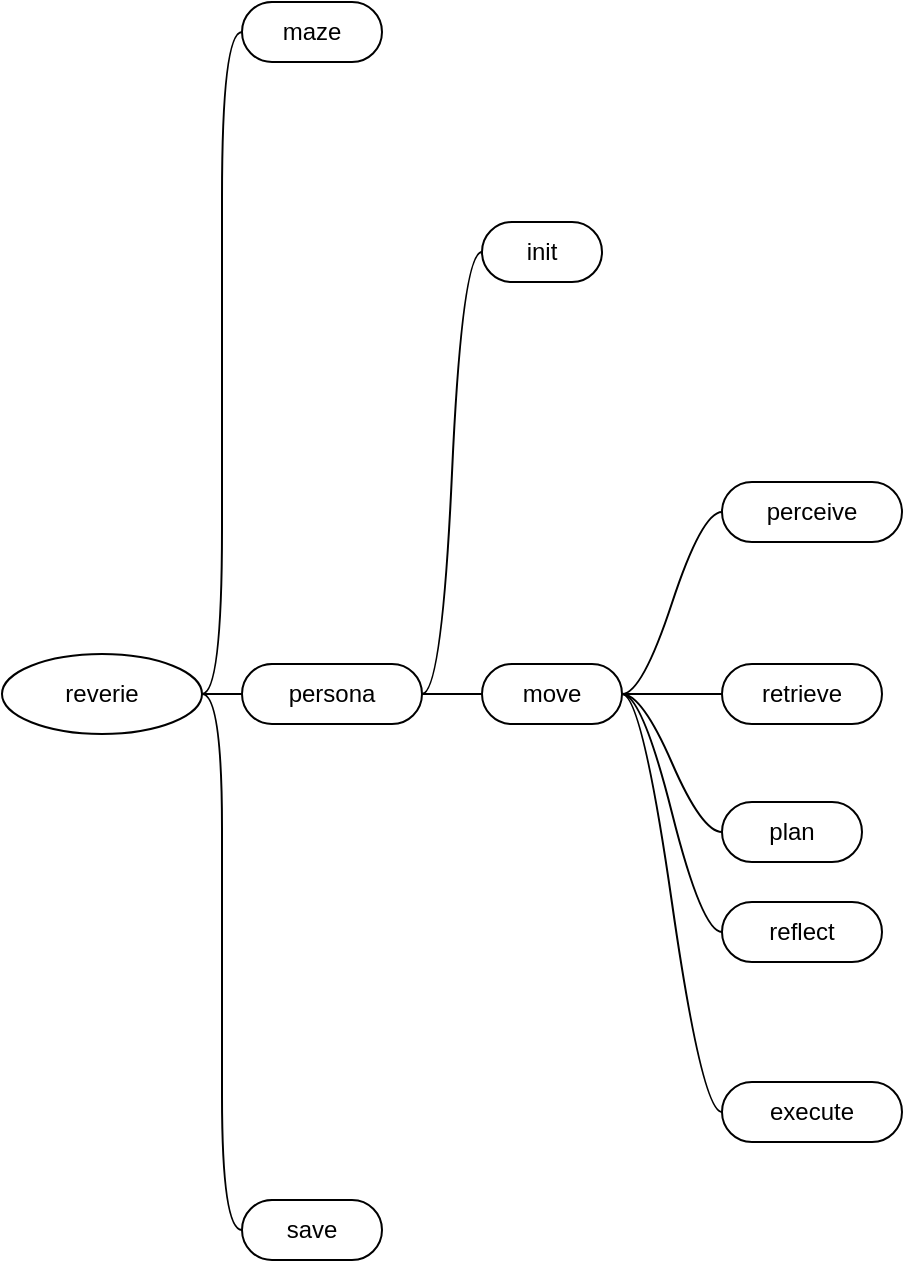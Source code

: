 <mxfile version="24.6.4" type="github" pages="3">
  <diagram name="reverie" id="s_nkpmsKXtiOrl09fuT8">
    <mxGraphModel dx="1412" dy="737" grid="1" gridSize="10" guides="1" tooltips="1" connect="1" arrows="1" fold="1" page="1" pageScale="1" pageWidth="850" pageHeight="1100" math="0" shadow="0">
      <root>
        <mxCell id="0" />
        <mxCell id="1" parent="0" />
        <mxCell id="eG-PNalup7SC8HZ_1Mb5-1" value="reverie" style="ellipse;whiteSpace=wrap;html=1;align=center;newEdgeStyle={&quot;edgeStyle&quot;:&quot;entityRelationEdgeStyle&quot;,&quot;startArrow&quot;:&quot;none&quot;,&quot;endArrow&quot;:&quot;none&quot;,&quot;segment&quot;:10,&quot;curved&quot;:1,&quot;sourcePerimeterSpacing&quot;:0,&quot;targetPerimeterSpacing&quot;:0};treeFolding=1;treeMoving=1;" parent="1" vertex="1">
          <mxGeometry x="37" y="451" width="100" height="40" as="geometry" />
        </mxCell>
        <mxCell id="eG-PNalup7SC8HZ_1Mb5-4" value="maze" style="whiteSpace=wrap;html=1;rounded=1;arcSize=50;align=center;verticalAlign=middle;strokeWidth=1;autosize=1;spacing=4;treeFolding=1;treeMoving=1;newEdgeStyle={&quot;edgeStyle&quot;:&quot;entityRelationEdgeStyle&quot;,&quot;startArrow&quot;:&quot;none&quot;,&quot;endArrow&quot;:&quot;none&quot;,&quot;segment&quot;:10,&quot;curved&quot;:1,&quot;sourcePerimeterSpacing&quot;:0,&quot;targetPerimeterSpacing&quot;:0};" parent="1" vertex="1" collapsed="1">
          <mxGeometry x="157" y="125" width="70" height="30" as="geometry" />
        </mxCell>
        <mxCell id="eG-PNalup7SC8HZ_1Mb5-5" value="" style="edgeStyle=entityRelationEdgeStyle;startArrow=none;endArrow=none;segment=10;curved=1;sourcePerimeterSpacing=0;targetPerimeterSpacing=0;rounded=0;exitX=1;exitY=0.5;exitDx=0;exitDy=0;" parent="1" source="eG-PNalup7SC8HZ_1Mb5-1" target="eG-PNalup7SC8HZ_1Mb5-4" edge="1">
          <mxGeometry relative="1" as="geometry">
            <mxPoint x="167" y="408" as="sourcePoint" />
          </mxGeometry>
        </mxCell>
        <mxCell id="eG-PNalup7SC8HZ_1Mb5-6" value="persona" style="whiteSpace=wrap;html=1;rounded=1;arcSize=50;align=center;verticalAlign=middle;strokeWidth=1;autosize=1;spacing=4;treeFolding=1;treeMoving=1;newEdgeStyle={&quot;edgeStyle&quot;:&quot;entityRelationEdgeStyle&quot;,&quot;startArrow&quot;:&quot;none&quot;,&quot;endArrow&quot;:&quot;none&quot;,&quot;segment&quot;:10,&quot;curved&quot;:1,&quot;sourcePerimeterSpacing&quot;:0,&quot;targetPerimeterSpacing&quot;:0};" parent="1" vertex="1">
          <mxGeometry x="157" y="456" width="90" height="30" as="geometry" />
        </mxCell>
        <mxCell id="eG-PNalup7SC8HZ_1Mb5-7" value="" style="edgeStyle=entityRelationEdgeStyle;startArrow=none;endArrow=none;segment=10;curved=1;sourcePerimeterSpacing=0;targetPerimeterSpacing=0;rounded=0;exitX=1;exitY=0.5;exitDx=0;exitDy=0;" parent="1" source="eG-PNalup7SC8HZ_1Mb5-1" target="eG-PNalup7SC8HZ_1Mb5-6" edge="1">
          <mxGeometry relative="1" as="geometry">
            <mxPoint x="127" y="496" as="sourcePoint" />
          </mxGeometry>
        </mxCell>
        <mxCell id="eG-PNalup7SC8HZ_1Mb5-8" value="init" style="whiteSpace=wrap;html=1;rounded=1;arcSize=50;align=center;verticalAlign=middle;strokeWidth=1;autosize=1;spacing=4;treeFolding=1;treeMoving=1;newEdgeStyle={&quot;edgeStyle&quot;:&quot;entityRelationEdgeStyle&quot;,&quot;startArrow&quot;:&quot;none&quot;,&quot;endArrow&quot;:&quot;none&quot;,&quot;segment&quot;:10,&quot;curved&quot;:1,&quot;sourcePerimeterSpacing&quot;:0,&quot;targetPerimeterSpacing&quot;:0};" parent="1" vertex="1" collapsed="1">
          <mxGeometry x="277" y="235" width="60" height="30" as="geometry" />
        </mxCell>
        <mxCell id="eG-PNalup7SC8HZ_1Mb5-9" value="" style="edgeStyle=entityRelationEdgeStyle;startArrow=none;endArrow=none;segment=10;curved=1;sourcePerimeterSpacing=0;targetPerimeterSpacing=0;rounded=0;exitX=1;exitY=0.5;exitDx=0;exitDy=0;" parent="1" source="eG-PNalup7SC8HZ_1Mb5-6" target="eG-PNalup7SC8HZ_1Mb5-8" edge="1">
          <mxGeometry relative="1" as="geometry">
            <mxPoint x="307" y="438" as="sourcePoint" />
          </mxGeometry>
        </mxCell>
        <mxCell id="eG-PNalup7SC8HZ_1Mb5-10" value="move" style="whiteSpace=wrap;html=1;rounded=1;arcSize=50;align=center;verticalAlign=middle;strokeWidth=1;autosize=1;spacing=4;treeFolding=1;treeMoving=1;newEdgeStyle={&quot;edgeStyle&quot;:&quot;entityRelationEdgeStyle&quot;,&quot;startArrow&quot;:&quot;none&quot;,&quot;endArrow&quot;:&quot;none&quot;,&quot;segment&quot;:10,&quot;curved&quot;:1,&quot;sourcePerimeterSpacing&quot;:0,&quot;targetPerimeterSpacing&quot;:0};" parent="1" vertex="1">
          <mxGeometry x="277" y="456" width="70" height="30" as="geometry" />
        </mxCell>
        <mxCell id="eG-PNalup7SC8HZ_1Mb5-11" value="" style="edgeStyle=entityRelationEdgeStyle;startArrow=none;endArrow=none;segment=10;curved=1;sourcePerimeterSpacing=0;targetPerimeterSpacing=0;rounded=0;exitX=1;exitY=0.5;exitDx=0;exitDy=0;" parent="1" source="eG-PNalup7SC8HZ_1Mb5-6" target="eG-PNalup7SC8HZ_1Mb5-10" edge="1">
          <mxGeometry relative="1" as="geometry">
            <mxPoint x="377" y="538" as="sourcePoint" />
          </mxGeometry>
        </mxCell>
        <mxCell id="eG-PNalup7SC8HZ_1Mb5-12" value="save" style="whiteSpace=wrap;html=1;rounded=1;arcSize=50;align=center;verticalAlign=middle;strokeWidth=1;autosize=1;spacing=4;treeFolding=1;treeMoving=1;newEdgeStyle={&quot;edgeStyle&quot;:&quot;entityRelationEdgeStyle&quot;,&quot;startArrow&quot;:&quot;none&quot;,&quot;endArrow&quot;:&quot;none&quot;,&quot;segment&quot;:10,&quot;curved&quot;:1,&quot;sourcePerimeterSpacing&quot;:0,&quot;targetPerimeterSpacing&quot;:0};" parent="1" vertex="1" collapsed="1">
          <mxGeometry x="157" y="724" width="70" height="30" as="geometry" />
        </mxCell>
        <mxCell id="eG-PNalup7SC8HZ_1Mb5-13" value="" style="edgeStyle=entityRelationEdgeStyle;startArrow=none;endArrow=none;segment=10;curved=1;sourcePerimeterSpacing=0;targetPerimeterSpacing=0;rounded=0;exitX=1;exitY=0.5;exitDx=0;exitDy=0;" parent="1" source="eG-PNalup7SC8HZ_1Mb5-1" target="eG-PNalup7SC8HZ_1Mb5-12" edge="1">
          <mxGeometry relative="1" as="geometry">
            <mxPoint x="257" y="471" as="sourcePoint" />
            <Array as="points">
              <mxPoint x="277" y="496" />
            </Array>
          </mxGeometry>
        </mxCell>
        <mxCell id="eG-PNalup7SC8HZ_1Mb5-14" value="perceive" style="whiteSpace=wrap;html=1;rounded=1;arcSize=50;align=center;verticalAlign=middle;strokeWidth=1;autosize=1;spacing=4;treeFolding=1;treeMoving=1;newEdgeStyle={&quot;edgeStyle&quot;:&quot;entityRelationEdgeStyle&quot;,&quot;startArrow&quot;:&quot;none&quot;,&quot;endArrow&quot;:&quot;none&quot;,&quot;segment&quot;:10,&quot;curved&quot;:1,&quot;sourcePerimeterSpacing&quot;:0,&quot;targetPerimeterSpacing&quot;:0};" parent="1" vertex="1">
          <mxGeometry x="397" y="365" width="90" height="30" as="geometry" />
        </mxCell>
        <mxCell id="eG-PNalup7SC8HZ_1Mb5-15" value="" style="edgeStyle=entityRelationEdgeStyle;startArrow=none;endArrow=none;segment=10;curved=1;sourcePerimeterSpacing=0;targetPerimeterSpacing=0;rounded=0;exitX=1;exitY=0.5;exitDx=0;exitDy=0;" parent="1" source="eG-PNalup7SC8HZ_1Mb5-10" target="eG-PNalup7SC8HZ_1Mb5-14" edge="1">
          <mxGeometry relative="1" as="geometry">
            <mxPoint x="437" y="456" as="sourcePoint" />
          </mxGeometry>
        </mxCell>
        <mxCell id="eG-PNalup7SC8HZ_1Mb5-16" value="retrieve" style="whiteSpace=wrap;html=1;rounded=1;arcSize=50;align=center;verticalAlign=middle;strokeWidth=1;autosize=1;spacing=4;treeFolding=1;treeMoving=1;newEdgeStyle={&quot;edgeStyle&quot;:&quot;entityRelationEdgeStyle&quot;,&quot;startArrow&quot;:&quot;none&quot;,&quot;endArrow&quot;:&quot;none&quot;,&quot;segment&quot;:10,&quot;curved&quot;:1,&quot;sourcePerimeterSpacing&quot;:0,&quot;targetPerimeterSpacing&quot;:0};" parent="1" vertex="1">
          <mxGeometry x="397" y="456" width="80" height="30" as="geometry" />
        </mxCell>
        <mxCell id="eG-PNalup7SC8HZ_1Mb5-17" value="" style="edgeStyle=entityRelationEdgeStyle;startArrow=none;endArrow=none;segment=10;curved=1;sourcePerimeterSpacing=0;targetPerimeterSpacing=0;rounded=0;exitX=1;exitY=0.5;exitDx=0;exitDy=0;" parent="1" source="eG-PNalup7SC8HZ_1Mb5-10" target="eG-PNalup7SC8HZ_1Mb5-16" edge="1">
          <mxGeometry relative="1" as="geometry">
            <mxPoint x="457" y="488" as="sourcePoint" />
          </mxGeometry>
        </mxCell>
        <mxCell id="eG-PNalup7SC8HZ_1Mb5-18" value="plan" style="whiteSpace=wrap;html=1;rounded=1;arcSize=50;align=center;verticalAlign=middle;strokeWidth=1;autosize=1;spacing=4;treeFolding=1;treeMoving=1;newEdgeStyle={&quot;edgeStyle&quot;:&quot;entityRelationEdgeStyle&quot;,&quot;startArrow&quot;:&quot;none&quot;,&quot;endArrow&quot;:&quot;none&quot;,&quot;segment&quot;:10,&quot;curved&quot;:1,&quot;sourcePerimeterSpacing&quot;:0,&quot;targetPerimeterSpacing&quot;:0};" parent="1" vertex="1">
          <mxGeometry x="397" y="525" width="70" height="30" as="geometry" />
        </mxCell>
        <mxCell id="eG-PNalup7SC8HZ_1Mb5-19" value="" style="edgeStyle=entityRelationEdgeStyle;startArrow=none;endArrow=none;segment=10;curved=1;sourcePerimeterSpacing=0;targetPerimeterSpacing=0;rounded=0;exitX=1;exitY=0.5;exitDx=0;exitDy=0;" parent="1" source="eG-PNalup7SC8HZ_1Mb5-10" target="eG-PNalup7SC8HZ_1Mb5-18" edge="1">
          <mxGeometry relative="1" as="geometry">
            <mxPoint x="417" y="528" as="sourcePoint" />
          </mxGeometry>
        </mxCell>
        <mxCell id="eG-PNalup7SC8HZ_1Mb5-20" value="execute" style="whiteSpace=wrap;html=1;rounded=1;arcSize=50;align=center;verticalAlign=middle;strokeWidth=1;autosize=1;spacing=4;treeFolding=1;treeMoving=1;newEdgeStyle={&quot;edgeStyle&quot;:&quot;entityRelationEdgeStyle&quot;,&quot;startArrow&quot;:&quot;none&quot;,&quot;endArrow&quot;:&quot;none&quot;,&quot;segment&quot;:10,&quot;curved&quot;:1,&quot;sourcePerimeterSpacing&quot;:0,&quot;targetPerimeterSpacing&quot;:0};" parent="1" vertex="1">
          <mxGeometry x="397" y="665" width="90" height="30" as="geometry" />
        </mxCell>
        <mxCell id="eG-PNalup7SC8HZ_1Mb5-21" value="" style="edgeStyle=entityRelationEdgeStyle;startArrow=none;endArrow=none;segment=10;curved=1;sourcePerimeterSpacing=0;targetPerimeterSpacing=0;rounded=0;exitX=1;exitY=0.5;exitDx=0;exitDy=0;" parent="1" source="eG-PNalup7SC8HZ_1Mb5-10" target="eG-PNalup7SC8HZ_1Mb5-20" edge="1">
          <mxGeometry relative="1" as="geometry">
            <mxPoint x="402" y="588" as="sourcePoint" />
          </mxGeometry>
        </mxCell>
        <mxCell id="eG-PNalup7SC8HZ_1Mb5-22" value="reflect" style="whiteSpace=wrap;html=1;rounded=1;arcSize=50;align=center;verticalAlign=middle;strokeWidth=1;autosize=1;spacing=4;treeFolding=1;treeMoving=1;newEdgeStyle={&quot;edgeStyle&quot;:&quot;entityRelationEdgeStyle&quot;,&quot;startArrow&quot;:&quot;none&quot;,&quot;endArrow&quot;:&quot;none&quot;,&quot;segment&quot;:10,&quot;curved&quot;:1,&quot;sourcePerimeterSpacing&quot;:0,&quot;targetPerimeterSpacing&quot;:0};" parent="1" vertex="1">
          <mxGeometry x="397" y="575" width="80" height="30" as="geometry" />
        </mxCell>
        <mxCell id="eG-PNalup7SC8HZ_1Mb5-23" value="" style="edgeStyle=entityRelationEdgeStyle;startArrow=none;endArrow=none;segment=10;curved=1;sourcePerimeterSpacing=0;targetPerimeterSpacing=0;rounded=0;" parent="1" source="eG-PNalup7SC8HZ_1Mb5-10" target="eG-PNalup7SC8HZ_1Mb5-22" edge="1">
          <mxGeometry relative="1" as="geometry">
            <mxPoint x="422" y="568" as="sourcePoint" />
          </mxGeometry>
        </mxCell>
        <mxCell id="eG-PNalup7SC8HZ_1Mb5-25" value="spatial_memory" style="whiteSpace=wrap;html=1;rounded=1;arcSize=50;align=center;verticalAlign=middle;strokeWidth=1;autosize=1;spacing=4;treeFolding=1;treeMoving=1;newEdgeStyle={&quot;edgeStyle&quot;:&quot;entityRelationEdgeStyle&quot;,&quot;startArrow&quot;:&quot;none&quot;,&quot;endArrow&quot;:&quot;none&quot;,&quot;segment&quot;:10,&quot;curved&quot;:1,&quot;sourcePerimeterSpacing&quot;:0,&quot;targetPerimeterSpacing&quot;:0};" parent="1" vertex="1" visible="0">
          <mxGeometry x="398" y="175" width="130" height="30" as="geometry" />
        </mxCell>
        <mxCell id="eG-PNalup7SC8HZ_1Mb5-26" value="" style="edgeStyle=entityRelationEdgeStyle;startArrow=none;endArrow=none;segment=10;curved=1;sourcePerimeterSpacing=0;targetPerimeterSpacing=0;rounded=0;exitX=1;exitY=0.25;exitDx=0;exitDy=0;" parent="1" source="eG-PNalup7SC8HZ_1Mb5-8" target="eG-PNalup7SC8HZ_1Mb5-25" edge="1" visible="0">
          <mxGeometry relative="1" as="geometry">
            <mxPoint x="367" y="216" as="sourcePoint" />
          </mxGeometry>
        </mxCell>
        <mxCell id="eG-PNalup7SC8HZ_1Mb5-27" value="associative_memory [long term]" style="whiteSpace=wrap;html=1;rounded=1;arcSize=50;align=center;verticalAlign=middle;strokeWidth=1;autosize=1;spacing=4;treeFolding=1;treeMoving=1;newEdgeStyle={&quot;edgeStyle&quot;:&quot;entityRelationEdgeStyle&quot;,&quot;startArrow&quot;:&quot;none&quot;,&quot;endArrow&quot;:&quot;none&quot;,&quot;segment&quot;:10,&quot;curved&quot;:1,&quot;sourcePerimeterSpacing&quot;:0,&quot;targetPerimeterSpacing&quot;:0};" parent="1" vertex="1" visible="0">
          <mxGeometry x="397" y="235" width="210" height="30" as="geometry" />
        </mxCell>
        <mxCell id="eG-PNalup7SC8HZ_1Mb5-28" value="" style="edgeStyle=entityRelationEdgeStyle;startArrow=none;endArrow=none;segment=10;curved=1;sourcePerimeterSpacing=0;targetPerimeterSpacing=0;rounded=0;exitX=1;exitY=0.5;exitDx=0;exitDy=0;" parent="1" source="eG-PNalup7SC8HZ_1Mb5-8" target="eG-PNalup7SC8HZ_1Mb5-27" edge="1" visible="0">
          <mxGeometry relative="1" as="geometry">
            <mxPoint x="367" y="256" as="sourcePoint" />
          </mxGeometry>
        </mxCell>
        <mxCell id="eG-PNalup7SC8HZ_1Mb5-29" value="scratch [short term]" style="whiteSpace=wrap;html=1;rounded=1;arcSize=50;align=center;verticalAlign=middle;strokeWidth=1;autosize=1;spacing=4;treeFolding=1;treeMoving=1;newEdgeStyle={&quot;edgeStyle&quot;:&quot;entityRelationEdgeStyle&quot;,&quot;startArrow&quot;:&quot;none&quot;,&quot;endArrow&quot;:&quot;none&quot;,&quot;segment&quot;:10,&quot;curved&quot;:1,&quot;sourcePerimeterSpacing&quot;:0,&quot;targetPerimeterSpacing&quot;:0};direction=south;" parent="1" vertex="1" visible="0">
          <mxGeometry x="397" y="294" width="150" height="30" as="geometry" />
        </mxCell>
        <mxCell id="eG-PNalup7SC8HZ_1Mb5-30" value="" style="edgeStyle=entityRelationEdgeStyle;startArrow=none;endArrow=none;segment=10;curved=1;sourcePerimeterSpacing=0;targetPerimeterSpacing=0;rounded=0;exitX=1;exitY=0.75;exitDx=0;exitDy=0;" parent="1" source="eG-PNalup7SC8HZ_1Mb5-8" target="eG-PNalup7SC8HZ_1Mb5-29" edge="1" visible="0">
          <mxGeometry relative="1" as="geometry">
            <mxPoint x="367" y="326" as="sourcePoint" />
          </mxGeometry>
        </mxCell>
        <mxCell id="eG-PNalup7SC8HZ_1Mb5-31" value="movement/{step}.json" style="whiteSpace=wrap;html=1;rounded=1;arcSize=50;align=center;verticalAlign=middle;strokeWidth=1;autosize=1;spacing=4;treeFolding=1;treeMoving=1;newEdgeStyle={&quot;edgeStyle&quot;:&quot;entityRelationEdgeStyle&quot;,&quot;startArrow&quot;:&quot;none&quot;,&quot;endArrow&quot;:&quot;none&quot;,&quot;segment&quot;:10,&quot;curved&quot;:1,&quot;sourcePerimeterSpacing&quot;:0,&quot;targetPerimeterSpacing&quot;:0};" parent="1" vertex="1" collapsed="1" visible="0">
          <mxGeometry x="277" y="724" width="160" height="30" as="geometry" />
        </mxCell>
        <mxCell id="eG-PNalup7SC8HZ_1Mb5-32" value="" style="edgeStyle=entityRelationEdgeStyle;startArrow=none;endArrow=none;segment=10;curved=1;sourcePerimeterSpacing=0;targetPerimeterSpacing=0;rounded=0;" parent="1" source="eG-PNalup7SC8HZ_1Mb5-12" target="eG-PNalup7SC8HZ_1Mb5-31" edge="1" visible="0">
          <mxGeometry relative="1" as="geometry">
            <mxPoint x="387" y="814" as="sourcePoint" />
          </mxGeometry>
        </mxCell>
        <mxCell id="6KZwudIiFf4MXk8fLe2F-1" value="world" style="whiteSpace=wrap;html=1;rounded=1;arcSize=50;align=center;verticalAlign=middle;strokeWidth=1;autosize=1;spacing=4;treeFolding=1;treeMoving=1;newEdgeStyle={&quot;edgeStyle&quot;:&quot;entityRelationEdgeStyle&quot;,&quot;startArrow&quot;:&quot;none&quot;,&quot;endArrow&quot;:&quot;none&quot;,&quot;segment&quot;:10,&quot;curved&quot;:1,&quot;sourcePerimeterSpacing&quot;:0,&quot;targetPerimeterSpacing&quot;:0};" parent="1" vertex="1" visible="0">
          <mxGeometry x="277" y="34" width="70" height="30" as="geometry" />
        </mxCell>
        <mxCell id="6KZwudIiFf4MXk8fLe2F-2" value="" style="edgeStyle=entityRelationEdgeStyle;startArrow=none;endArrow=none;segment=10;curved=1;sourcePerimeterSpacing=0;targetPerimeterSpacing=0;rounded=0;" parent="1" source="eG-PNalup7SC8HZ_1Mb5-4" target="6KZwudIiFf4MXk8fLe2F-1" edge="1" visible="0">
          <mxGeometry relative="1" as="geometry">
            <mxPoint x="287" y="106" as="sourcePoint" />
          </mxGeometry>
        </mxCell>
        <mxCell id="6KZwudIiFf4MXk8fLe2F-4" value="sector" style="whiteSpace=wrap;html=1;rounded=1;arcSize=50;align=center;verticalAlign=middle;strokeWidth=1;autosize=1;spacing=4;treeFolding=1;treeMoving=1;newEdgeStyle={&quot;edgeStyle&quot;:&quot;entityRelationEdgeStyle&quot;,&quot;startArrow&quot;:&quot;none&quot;,&quot;endArrow&quot;:&quot;none&quot;,&quot;segment&quot;:10,&quot;curved&quot;:1,&quot;sourcePerimeterSpacing&quot;:0,&quot;targetPerimeterSpacing&quot;:0};" parent="1" vertex="1" visible="0">
          <mxGeometry x="277" y="74" width="80" height="30" as="geometry" />
        </mxCell>
        <mxCell id="6KZwudIiFf4MXk8fLe2F-5" value="" style="edgeStyle=entityRelationEdgeStyle;startArrow=none;endArrow=none;segment=10;curved=1;sourcePerimeterSpacing=0;targetPerimeterSpacing=0;rounded=0;exitX=1;exitY=0.5;exitDx=0;exitDy=0;" parent="1" source="eG-PNalup7SC8HZ_1Mb5-4" target="6KZwudIiFf4MXk8fLe2F-4" edge="1" visible="0">
          <mxGeometry relative="1" as="geometry">
            <mxPoint x="262" y="136" as="sourcePoint" />
          </mxGeometry>
        </mxCell>
        <mxCell id="6KZwudIiFf4MXk8fLe2F-6" value="anera" style="whiteSpace=wrap;html=1;rounded=1;arcSize=50;align=center;verticalAlign=middle;strokeWidth=1;autosize=1;spacing=4;treeFolding=1;treeMoving=1;newEdgeStyle={&quot;edgeStyle&quot;:&quot;entityRelationEdgeStyle&quot;,&quot;startArrow&quot;:&quot;none&quot;,&quot;endArrow&quot;:&quot;none&quot;,&quot;segment&quot;:10,&quot;curved&quot;:1,&quot;sourcePerimeterSpacing&quot;:0,&quot;targetPerimeterSpacing&quot;:0};" parent="1" vertex="1" visible="0">
          <mxGeometry x="277" y="114" width="80" height="30" as="geometry" />
        </mxCell>
        <mxCell id="6KZwudIiFf4MXk8fLe2F-7" value="" style="edgeStyle=entityRelationEdgeStyle;startArrow=none;endArrow=none;segment=10;curved=1;sourcePerimeterSpacing=0;targetPerimeterSpacing=0;rounded=0;exitX=1;exitY=0.5;exitDx=0;exitDy=0;" parent="1" source="eG-PNalup7SC8HZ_1Mb5-4" target="6KZwudIiFf4MXk8fLe2F-6" edge="1" visible="0">
          <mxGeometry relative="1" as="geometry">
            <mxPoint x="268" y="167" as="sourcePoint" />
          </mxGeometry>
        </mxCell>
        <mxCell id="6KZwudIiFf4MXk8fLe2F-8" value="game object" style="whiteSpace=wrap;html=1;rounded=1;arcSize=50;align=center;verticalAlign=middle;strokeWidth=1;autosize=1;spacing=4;treeFolding=1;treeMoving=1;newEdgeStyle={&quot;edgeStyle&quot;:&quot;entityRelationEdgeStyle&quot;,&quot;startArrow&quot;:&quot;none&quot;,&quot;endArrow&quot;:&quot;none&quot;,&quot;segment&quot;:10,&quot;curved&quot;:1,&quot;sourcePerimeterSpacing&quot;:0,&quot;targetPerimeterSpacing&quot;:0};" parent="1" vertex="1" visible="0">
          <mxGeometry x="277" y="155" width="110" height="30" as="geometry" />
        </mxCell>
        <mxCell id="6KZwudIiFf4MXk8fLe2F-9" value="" style="edgeStyle=entityRelationEdgeStyle;startArrow=none;endArrow=none;segment=10;curved=1;sourcePerimeterSpacing=0;targetPerimeterSpacing=0;rounded=0;exitX=1;exitY=0.5;exitDx=0;exitDy=0;" parent="1" source="eG-PNalup7SC8HZ_1Mb5-4" target="6KZwudIiFf4MXk8fLe2F-8" edge="1" visible="0">
          <mxGeometry relative="1" as="geometry">
            <mxPoint x="262" y="197" as="sourcePoint" />
          </mxGeometry>
        </mxCell>
      </root>
    </mxGraphModel>
  </diagram>
  <diagram id="cUfliv01kf6vy-UyrQmn" name="display">
    <mxGraphModel dx="1177" dy="614" grid="1" gridSize="10" guides="1" tooltips="1" connect="1" arrows="1" fold="1" page="1" pageScale="1" pageWidth="850" pageHeight="1100" math="0" shadow="0">
      <root>
        <mxCell id="0" />
        <mxCell id="1" parent="0" />
        <mxCell id="3kVxHAPwqvVrCm8ggJUC-1" value="Phaser.js :&lt;span style=&quot;font-family: &amp;quot;DM Sans&amp;quot;, -apple-system, BlinkMacSystemFont, &amp;quot;Segoe UI&amp;quot;, Roboto, &amp;quot;Helvetica Neue&amp;quot;, Arial, &amp;quot;Noto Sans&amp;quot;, sans-serif, &amp;quot;Apple Color Emoji&amp;quot;, &amp;quot;Segoe UI Emoji&amp;quot;, &amp;quot;Segoe UI Symbol&amp;quot;, &amp;quot;Noto Color Emoji&amp;quot;; background-color: rgb(255, 255, 255);&quot;&gt;&lt;font style=&quot;font-size: 11px;&quot;&gt;是一个快速、免费且开源的 2D 游戏框架，用于在 HTML5 Canvas 和 WebGL 中创建游戏。&lt;/font&gt;&lt;/span&gt;" style="text;html=1;whiteSpace=wrap;overflow=hidden;rounded=0;fillColor=#fff2cc;strokeColor=#d6b656;fontColor=default;" vertex="1" parent="1">
          <mxGeometry x="150" y="110" width="510" height="30" as="geometry" />
        </mxCell>
        <mxCell id="3kVxHAPwqvVrCm8ggJUC-2" value="&lt;pre style=&quot;box-sizing: border-box; font-family: var(--fontStack-monospace, ui-monospace, SFMono-Regular, SF Mono, Menlo, Consolas, Liberation Mono, monospace); font-size: 13.6px; margin-top: 0px; margin-bottom: 0px; overflow-wrap: normal; padding: var(--base-size-16); overflow: auto; line-height: 1.45; color: rgb(31, 35, 40); background-color: rgb(246, 248, 250); border-radius: 6px; text-align: start;&quot; class=&quot;notranslate&quot;&gt;&lt;code style=&quot;box-sizing: border-box; font-family: var(--fontStack-monospace, ui-monospace, SFMono-Regular, SF Mono, Menlo, Consolas, Liberation Mono, monospace); font-size: 13.6px; padding: 0px; margin: 0px; background: transparent; border-radius: 6px; word-break: normal; border: 0px; display: inline; overflow: visible; line-height: inherit; overflow-wrap: normal;&quot;&gt;python manage.py runserver&lt;/code&gt;&lt;/pre&gt;" style="rounded=0;whiteSpace=wrap;html=1;" vertex="1" parent="1">
          <mxGeometry x="120" y="200" width="230" height="30" as="geometry" />
        </mxCell>
        <mxCell id="3kVxHAPwqvVrCm8ggJUC-3" value="demo&lt;div&gt;compressed_storage&lt;/div&gt;&lt;div&gt;templates/demo/demo.html&lt;/div&gt;&lt;div&gt;templates/demo/main_script.html&lt;br&gt;&lt;/div&gt;" style="rounded=0;whiteSpace=wrap;html=1;align=left;" vertex="1" parent="1">
          <mxGeometry x="60" y="270" width="200" height="60" as="geometry" />
        </mxCell>
        <mxCell id="3kVxHAPwqvVrCm8ggJUC-6" value="replay/process/update&lt;br&gt;&lt;div&gt;compressed_storage&lt;/div&gt;&lt;div&gt;templates/home/home.html&lt;/div&gt;&lt;div&gt;templates/home/main_script.html&lt;/div&gt;" style="rounded=0;whiteSpace=wrap;html=1;align=left;" vertex="1" parent="1">
          <mxGeometry x="120" y="400" width="200" height="60" as="geometry" />
        </mxCell>
      </root>
    </mxGraphModel>
  </diagram>
  <diagram id="8_M_ANnmOK0Jo9UdYcHc" name="Page-3">
    <mxGraphModel dx="1286" dy="508" grid="1" gridSize="6" guides="1" tooltips="1" connect="1" arrows="1" fold="1" page="1" pageScale="1" pageWidth="850" pageHeight="1100" math="0" shadow="0">
      <root>
        <mxCell id="0" />
        <mxCell id="1" parent="0" />
        <mxCell id="Lbly5TNsT5gdi4kxw9Sp-72" value="&lt;b&gt;&lt;font style=&quot;font-size: 14px;&quot;&gt;python manager runserver&lt;/font&gt;&lt;/b&gt;" style="rounded=1;whiteSpace=wrap;html=1;arcSize=3;dashed=1;verticalAlign=top;" vertex="1" parent="1">
          <mxGeometry x="230" y="48" width="660" height="492" as="geometry" />
        </mxCell>
        <mxCell id="Lbly5TNsT5gdi4kxw9Sp-34" value="" style="rounded=0;whiteSpace=wrap;html=1;fillColor=#fff2cc;strokeColor=#d6b656;" vertex="1" parent="1">
          <mxGeometry x="584" y="84" width="288" height="444" as="geometry" />
        </mxCell>
        <mxCell id="Lbly5TNsT5gdi4kxw9Sp-35" value="Django.urls" style="swimlane;fontStyle=0;childLayout=stackLayout;horizontal=1;startSize=30;horizontalStack=0;resizeParent=1;resizeParentMax=0;resizeLast=0;collapsible=1;marginBottom=0;whiteSpace=wrap;html=1;fillColor=#1ba1e2;fontColor=#ffffff;strokeColor=#006EAF;" vertex="1" parent="1">
          <mxGeometry x="594" y="276" width="272" height="240" as="geometry">
            <mxRectangle x="356" y="93" width="78" height="30" as="alternateBounds" />
          </mxGeometry>
        </mxCell>
        <mxCell id="Lbly5TNsT5gdi4kxw9Sp-36" value="/root&lt;span style=&quot;white-space: pre;&quot;&gt;&#x9;&lt;span style=&quot;white-space: pre;&quot;&gt;&#x9;&lt;/span&gt;&lt;span style=&quot;white-space: pre;&quot;&gt;&#x9;&lt;span style=&quot;white-space: pre;&quot;&gt;&#x9;&lt;span style=&quot;white-space: pre;&quot;&gt;&#x9;&lt;/span&gt;&lt;/span&gt;v&lt;/span&gt;eiws.landing&lt;/span&gt;" style="text;strokeColor=#6c8ebf;fillColor=#dae8fc;align=left;verticalAlign=middle;spacingLeft=4;spacingRight=4;overflow=hidden;points=[[0,0.5],[1,0.5]];portConstraint=eastwest;rotatable=0;whiteSpace=wrap;html=1;" vertex="1" parent="Lbly5TNsT5gdi4kxw9Sp-35">
          <mxGeometry y="30" width="272" height="30" as="geometry" />
        </mxCell>
        <mxCell id="Lbly5TNsT5gdi4kxw9Sp-37" value="/simulator_home&lt;span style=&quot;white-space: pre;&quot;&gt;&#x9;&lt;span style=&quot;white-space: pre;&quot;&gt;&#x9;&lt;/span&gt;&lt;/span&gt;views.home" style="text;strokeColor=#6c8ebf;fillColor=#dae8fc;align=left;verticalAlign=middle;spacingLeft=4;spacingRight=4;overflow=hidden;points=[[0,0.5],[1,0.5]];portConstraint=eastwest;rotatable=0;whiteSpace=wrap;html=1;" vertex="1" parent="Lbly5TNsT5gdi4kxw9Sp-35">
          <mxGeometry y="60" width="272" height="30" as="geometry" />
        </mxCell>
        <mxCell id="Lbly5TNsT5gdi4kxw9Sp-38" value="/demo&lt;span style=&quot;white-space: pre;&quot;&gt;&#x9;&lt;/span&gt;&lt;span style=&quot;white-space: pre;&quot;&gt;&#x9;&lt;/span&gt;&lt;span style=&quot;white-space: pre;&quot;&gt;&#x9;&lt;span style=&quot;white-space: pre;&quot;&gt;&#x9;&lt;/span&gt;&lt;/span&gt;views.demo" style="text;strokeColor=#6c8ebf;fillColor=#dae8fc;align=left;verticalAlign=middle;spacingLeft=4;spacingRight=4;overflow=hidden;points=[[0,0.5],[1,0.5]];portConstraint=eastwest;rotatable=0;whiteSpace=wrap;html=1;" vertex="1" parent="Lbly5TNsT5gdi4kxw9Sp-35">
          <mxGeometry y="90" width="272" height="30" as="geometry" />
        </mxCell>
        <mxCell id="Lbly5TNsT5gdi4kxw9Sp-45" value="/update_environment&lt;span style=&quot;white-space: pre;&quot;&gt;&#x9;&lt;/span&gt;update_environment" style="text;strokeColor=#82b366;fillColor=#d5e8d4;align=left;verticalAlign=middle;spacingLeft=4;spacingRight=4;overflow=hidden;points=[[0,0.5],[1,0.5]];portConstraint=eastwest;rotatable=0;whiteSpace=wrap;html=1;" vertex="1" parent="Lbly5TNsT5gdi4kxw9Sp-35">
          <mxGeometry y="120" width="272" height="30" as="geometry" />
        </mxCell>
        <mxCell id="Lbly5TNsT5gdi4kxw9Sp-46" value="/process_environment&lt;span style=&quot;white-space: pre;&quot;&gt;&#x9;&lt;/span&gt;process_environment" style="text;strokeColor=#82b366;fillColor=#d5e8d4;align=left;verticalAlign=middle;spacingLeft=4;spacingRight=4;overflow=hidden;points=[[0,0.5],[1,0.5]];portConstraint=eastwest;rotatable=0;whiteSpace=wrap;html=1;" vertex="1" parent="Lbly5TNsT5gdi4kxw9Sp-35">
          <mxGeometry y="150" width="272" height="30" as="geometry" />
        </mxCell>
        <mxCell id="Lbly5TNsT5gdi4kxw9Sp-48" value="/replay_persona_state&lt;span style=&quot;white-space: pre;&quot;&gt;&#x9;&lt;/span&gt;replay_persona_state" style="text;strokeColor=#6c8ebf;fillColor=#dae8fc;align=left;verticalAlign=middle;spacingLeft=4;spacingRight=4;overflow=hidden;points=[[0,0.5],[1,0.5]];portConstraint=eastwest;rotatable=0;whiteSpace=wrap;html=1;" vertex="1" parent="Lbly5TNsT5gdi4kxw9Sp-35">
          <mxGeometry y="180" width="272" height="30" as="geometry" />
        </mxCell>
        <mxCell id="Lbly5TNsT5gdi4kxw9Sp-49" value="/replay&lt;span style=&quot;white-space: pre;&quot;&gt;&#x9;&lt;/span&gt;&lt;span style=&quot;white-space: pre;&quot;&gt;&#x9;&lt;/span&gt;&lt;span style=&quot;white-space: pre;&quot;&gt;&#x9;&lt;/span&gt;&lt;span style=&quot;white-space: pre;&quot;&gt;&#x9;&lt;/span&gt;views.replay" style="text;strokeColor=#6c8ebf;fillColor=#dae8fc;align=left;verticalAlign=middle;spacingLeft=4;spacingRight=4;overflow=hidden;points=[[0,0.5],[1,0.5]];portConstraint=eastwest;rotatable=0;whiteSpace=wrap;html=1;" vertex="1" parent="Lbly5TNsT5gdi4kxw9Sp-35">
          <mxGeometry y="210" width="272" height="30" as="geometry" />
        </mxCell>
        <mxCell id="Lbly5TNsT5gdi4kxw9Sp-15" value="&lt;b&gt;templates/home/home.html&lt;/b&gt;&lt;div&gt;&lt;b&gt;templates/home/main_script.html&lt;/b&gt;&lt;br&gt;&lt;/div&gt;" style="rounded=0;whiteSpace=wrap;html=1;verticalAlign=top;fillColor=#fff2cc;strokeColor=#d6b656;" vertex="1" parent="1">
          <mxGeometry x="244" y="84" width="228" height="444" as="geometry" />
        </mxCell>
        <mxCell id="Lbly5TNsT5gdi4kxw9Sp-14" value="&lt;b&gt;Phaser.js&lt;/b&gt;" style="rounded=0;whiteSpace=wrap;html=1;dashed=1;verticalAlign=top;fillColor=#d5e8d4;strokeColor=#82b366;" vertex="1" parent="1">
          <mxGeometry x="257" y="136" width="198" height="368" as="geometry" />
        </mxCell>
        <mxCell id="Lbly5TNsT5gdi4kxw9Sp-16" style="edgeStyle=orthogonalEdgeStyle;rounded=0;orthogonalLoop=1;jettySize=auto;html=1;" edge="1" parent="1" source="Lbly5TNsT5gdi4kxw9Sp-2" target="Lbly5TNsT5gdi4kxw9Sp-8">
          <mxGeometry relative="1" as="geometry" />
        </mxCell>
        <mxCell id="Lbly5TNsT5gdi4kxw9Sp-2" value="&lt;b&gt;Init&lt;/b&gt;" style="rounded=1;whiteSpace=wrap;html=1;verticalAlign=top;" vertex="1" parent="1">
          <mxGeometry x="268" y="166" width="174" height="30" as="geometry" />
        </mxCell>
        <mxCell id="Lbly5TNsT5gdi4kxw9Sp-73" style="edgeStyle=orthogonalEdgeStyle;rounded=0;orthogonalLoop=1;jettySize=auto;html=1;entryX=0;entryY=0.5;entryDx=0;entryDy=0;" edge="1" parent="1" source="Lbly5TNsT5gdi4kxw9Sp-6" target="Lbly5TNsT5gdi4kxw9Sp-8">
          <mxGeometry relative="1" as="geometry" />
        </mxCell>
        <mxCell id="Lbly5TNsT5gdi4kxw9Sp-6" value="&lt;div style=&quot;text-align: left;&quot;&gt;load map images and atls.json&lt;/div&gt;&lt;div style=&quot;text-align: left;&quot;&gt;&lt;i&gt;assets/the_ville/visuals/map_assets/&lt;/i&gt;&lt;/div&gt;" style="text;html=1;align=center;verticalAlign=middle;whiteSpace=wrap;rounded=0;fillColor=#dae8fc;strokeColor=#6c8ebf;" vertex="1" parent="1">
          <mxGeometry x="11" y="225" width="210" height="30" as="geometry" />
        </mxCell>
        <mxCell id="Lbly5TNsT5gdi4kxw9Sp-74" style="edgeStyle=orthogonalEdgeStyle;rounded=0;orthogonalLoop=1;jettySize=auto;html=1;entryX=0;entryY=0.5;entryDx=0;entryDy=0;" edge="1" parent="1" source="Lbly5TNsT5gdi4kxw9Sp-7" target="Lbly5TNsT5gdi4kxw9Sp-9">
          <mxGeometry relative="1" as="geometry" />
        </mxCell>
        <mxCell id="Lbly5TNsT5gdi4kxw9Sp-7" value="&lt;span style=&quot;text-align: left;&quot;&gt;render ville world and init personas&lt;/span&gt;" style="text;html=1;align=center;verticalAlign=middle;whiteSpace=wrap;rounded=0;fillColor=#dae8fc;strokeColor=#6c8ebf;" vertex="1" parent="1">
          <mxGeometry x="11" y="280" width="210" height="30" as="geometry" />
        </mxCell>
        <mxCell id="Lbly5TNsT5gdi4kxw9Sp-17" style="edgeStyle=orthogonalEdgeStyle;rounded=0;orthogonalLoop=1;jettySize=auto;html=1;" edge="1" parent="1" source="Lbly5TNsT5gdi4kxw9Sp-8" target="Lbly5TNsT5gdi4kxw9Sp-9">
          <mxGeometry relative="1" as="geometry" />
        </mxCell>
        <mxCell id="Lbly5TNsT5gdi4kxw9Sp-8" value="&lt;b&gt;preload&lt;/b&gt;" style="rounded=1;whiteSpace=wrap;html=1;verticalAlign=top;" vertex="1" parent="1">
          <mxGeometry x="268" y="225" width="174" height="30" as="geometry" />
        </mxCell>
        <mxCell id="Lbly5TNsT5gdi4kxw9Sp-18" style="edgeStyle=orthogonalEdgeStyle;rounded=0;orthogonalLoop=1;jettySize=auto;html=1;" edge="1" parent="1" source="Lbly5TNsT5gdi4kxw9Sp-9" target="Lbly5TNsT5gdi4kxw9Sp-10">
          <mxGeometry relative="1" as="geometry" />
        </mxCell>
        <mxCell id="Lbly5TNsT5gdi4kxw9Sp-9" value="&lt;b&gt;create&lt;/b&gt;" style="rounded=1;whiteSpace=wrap;html=1;verticalAlign=top;" vertex="1" parent="1">
          <mxGeometry x="268" y="280" width="174" height="30" as="geometry" />
        </mxCell>
        <mxCell id="Lbly5TNsT5gdi4kxw9Sp-10" value="&lt;b&gt;update&lt;/b&gt;" style="rounded=1;whiteSpace=wrap;html=1;verticalAlign=bottom;arcSize=4;" vertex="1" parent="1">
          <mxGeometry x="268" y="340" width="174" height="152" as="geometry" />
        </mxCell>
        <mxCell id="Lbly5TNsT5gdi4kxw9Sp-11" value="update" style="rounded=1;whiteSpace=wrap;html=1;" vertex="1" parent="1">
          <mxGeometry x="352" y="361" width="66" height="30" as="geometry" />
        </mxCell>
        <mxCell id="Lbly5TNsT5gdi4kxw9Sp-12" value="execute" style="rounded=1;whiteSpace=wrap;html=1;" vertex="1" parent="1">
          <mxGeometry x="276" y="405" width="78" height="30" as="geometry" />
        </mxCell>
        <mxCell id="Lbly5TNsT5gdi4kxw9Sp-13" value="process" style="rounded=1;whiteSpace=wrap;html=1;" vertex="1" parent="1">
          <mxGeometry x="367" y="419" width="66" height="30" as="geometry" />
        </mxCell>
        <mxCell id="Lbly5TNsT5gdi4kxw9Sp-32" value="" style="curved=1;endArrow=classic;html=1;rounded=0;exitX=0.5;exitY=0;exitDx=0;exitDy=0;entryX=0.464;entryY=0.047;entryDx=0;entryDy=0;entryPerimeter=0;" edge="1" parent="1" source="Lbly5TNsT5gdi4kxw9Sp-10" target="Lbly5TNsT5gdi4kxw9Sp-11">
          <mxGeometry width="50" height="50" relative="1" as="geometry">
            <mxPoint x="375" y="336" as="sourcePoint" />
            <mxPoint x="407" y="376" as="targetPoint" />
            <Array as="points">
              <mxPoint x="383" y="340" />
            </Array>
          </mxGeometry>
        </mxCell>
        <mxCell id="Lbly5TNsT5gdi4kxw9Sp-54" style="rounded=0;orthogonalLoop=1;jettySize=auto;html=1;entryX=0;entryY=0.5;entryDx=0;entryDy=0;exitX=1;exitY=0.5;exitDx=0;exitDy=0;" edge="1" parent="1" source="Lbly5TNsT5gdi4kxw9Sp-13" target="Lbly5TNsT5gdi4kxw9Sp-46">
          <mxGeometry relative="1" as="geometry" />
        </mxCell>
        <mxCell id="Lbly5TNsT5gdi4kxw9Sp-57" value="environment/step.json" style="edgeLabel;html=1;align=center;verticalAlign=middle;resizable=0;points=[];" vertex="1" connectable="0" parent="Lbly5TNsT5gdi4kxw9Sp-54">
          <mxGeometry x="-0.048" y="-1" relative="1" as="geometry">
            <mxPoint x="15" as="offset" />
          </mxGeometry>
        </mxCell>
        <mxCell id="Lbly5TNsT5gdi4kxw9Sp-55" value="" style="endArrow=classic;startArrow=classic;html=1;rounded=0;entryX=0;entryY=0.5;entryDx=0;entryDy=0;exitX=1;exitY=0.5;exitDx=0;exitDy=0;" edge="1" parent="1" source="Lbly5TNsT5gdi4kxw9Sp-11" target="Lbly5TNsT5gdi4kxw9Sp-45">
          <mxGeometry width="50" height="50" relative="1" as="geometry">
            <mxPoint x="608" y="422" as="sourcePoint" />
            <mxPoint x="658" y="372" as="targetPoint" />
          </mxGeometry>
        </mxCell>
        <mxCell id="Lbly5TNsT5gdi4kxw9Sp-56" value="movement/step.json" style="edgeLabel;html=1;align=center;verticalAlign=middle;resizable=0;points=[];" vertex="1" connectable="0" parent="Lbly5TNsT5gdi4kxw9Sp-55">
          <mxGeometry x="0.037" relative="1" as="geometry">
            <mxPoint x="13" y="-3" as="offset" />
          </mxGeometry>
        </mxCell>
        <mxCell id="Lbly5TNsT5gdi4kxw9Sp-59" value="" style="curved=1;endArrow=classic;html=1;rounded=0;entryX=0.5;entryY=0;entryDx=0;entryDy=0;exitX=0;exitY=0.5;exitDx=0;exitDy=0;" edge="1" parent="1" source="Lbly5TNsT5gdi4kxw9Sp-11" target="Lbly5TNsT5gdi4kxw9Sp-12">
          <mxGeometry width="50" height="50" relative="1" as="geometry">
            <mxPoint x="608" y="407" as="sourcePoint" />
            <mxPoint x="658" y="357" as="targetPoint" />
            <Array as="points">
              <mxPoint x="326" y="376" />
            </Array>
          </mxGeometry>
        </mxCell>
        <mxCell id="Lbly5TNsT5gdi4kxw9Sp-61" value="" style="curved=1;endArrow=classic;html=1;rounded=0;entryX=0.5;entryY=1;entryDx=0;entryDy=0;exitX=0.5;exitY=1;exitDx=0;exitDy=0;" edge="1" parent="1" source="Lbly5TNsT5gdi4kxw9Sp-12" target="Lbly5TNsT5gdi4kxw9Sp-13">
          <mxGeometry width="50" height="50" relative="1" as="geometry">
            <mxPoint x="296" y="501" as="sourcePoint" />
            <mxPoint x="346" y="451" as="targetPoint" />
            <Array as="points">
              <mxPoint x="344" y="483" />
            </Array>
          </mxGeometry>
        </mxCell>
        <mxCell id="Lbly5TNsT5gdi4kxw9Sp-62" value="step++" style="edgeLabel;html=1;align=center;verticalAlign=middle;resizable=0;points=[];" vertex="1" connectable="0" parent="Lbly5TNsT5gdi4kxw9Sp-61">
          <mxGeometry x="-0.58" relative="1" as="geometry">
            <mxPoint x="21" y="-1" as="offset" />
          </mxGeometry>
        </mxCell>
        <mxCell id="Lbly5TNsT5gdi4kxw9Sp-63" value="" style="curved=1;endArrow=classic;html=1;rounded=0;entryX=0.5;entryY=1;entryDx=0;entryDy=0;exitX=0.5;exitY=0;exitDx=0;exitDy=0;" edge="1" parent="1" source="Lbly5TNsT5gdi4kxw9Sp-13" target="Lbly5TNsT5gdi4kxw9Sp-11">
          <mxGeometry width="50" height="50" relative="1" as="geometry">
            <mxPoint x="524" y="504" as="sourcePoint" />
            <mxPoint x="574" y="454" as="targetPoint" />
            <Array as="points">
              <mxPoint x="404" y="402" />
            </Array>
          </mxGeometry>
        </mxCell>
        <mxCell id="Lbly5TNsT5gdi4kxw9Sp-65" value="templates + static_dirs + temp_storage" style="rounded=0;whiteSpace=wrap;html=1;fillColor=#e1d5e7;strokeColor=#9673a6;" vertex="1" parent="1">
          <mxGeometry x="593" y="96" width="272" height="24" as="geometry" />
        </mxCell>
        <mxCell id="Lbly5TNsT5gdi4kxw9Sp-66" value="storage" style="rounded=0;whiteSpace=wrap;html=1;verticalAlign=top;fillColor=#d5e8d4;strokeColor=#82b366;" vertex="1" parent="1">
          <mxGeometry x="593" y="126" width="272" height="144" as="geometry" />
        </mxCell>
        <mxCell id="Lbly5TNsT5gdi4kxw9Sp-67" value="environment + movement + reverie" style="rounded=0;whiteSpace=wrap;html=1;fillColor=#f8cecc;strokeColor=#b85450;" vertex="1" parent="1">
          <mxGeometry x="602" y="148" width="252" height="23" as="geometry" />
        </mxCell>
        <mxCell id="Lbly5TNsT5gdi4kxw9Sp-68" value="personas" style="rounded=0;whiteSpace=wrap;html=1;verticalAlign=top;fillColor=#e1d5e7;strokeColor=#9673a6;" vertex="1" parent="1">
          <mxGeometry x="602" y="175" width="252" height="83" as="geometry" />
        </mxCell>
        <mxCell id="Lbly5TNsT5gdi4kxw9Sp-69" value="scratch.json" style="rounded=1;whiteSpace=wrap;html=1;" vertex="1" parent="1">
          <mxGeometry x="608" y="195" width="90" height="60" as="geometry" />
        </mxCell>
        <mxCell id="Lbly5TNsT5gdi4kxw9Sp-70" value="spatial_memory.json" style="rounded=1;whiteSpace=wrap;html=1;" vertex="1" parent="1">
          <mxGeometry x="704" y="196" width="144" height="27" as="geometry" />
        </mxCell>
        <mxCell id="Lbly5TNsT5gdi4kxw9Sp-71" value="associative_memory.json" style="rounded=1;whiteSpace=wrap;html=1;" vertex="1" parent="1">
          <mxGeometry x="704" y="228" width="144" height="24" as="geometry" />
        </mxCell>
        <mxCell id="Lbly5TNsT5gdi4kxw9Sp-75" style="edgeStyle=orthogonalEdgeStyle;rounded=0;orthogonalLoop=1;jettySize=auto;html=1;entryX=0.995;entryY=0.6;entryDx=0;entryDy=0;entryPerimeter=0;" edge="1" parent="1" source="Lbly5TNsT5gdi4kxw9Sp-37" target="Lbly5TNsT5gdi4kxw9Sp-15">
          <mxGeometry relative="1" as="geometry" />
        </mxCell>
        <mxCell id="iNSO7fvdzI0-QEXWqJ9j-2" value="&lt;div style=&quot;text-align: left;&quot;&gt;Phaser.js :是一个快速、免费且开源的 2D 游戏框架，用于在 HTML5 Canvas 和 WebGL 中创建游戏。&lt;br&gt;&lt;/div&gt;" style="text;html=1;align=center;verticalAlign=middle;whiteSpace=wrap;rounded=0;fillColor=#dae8fc;strokeColor=#6c8ebf;" vertex="1" parent="1">
          <mxGeometry x="11" y="136" width="210" height="62" as="geometry" />
        </mxCell>
      </root>
    </mxGraphModel>
  </diagram>
</mxfile>
